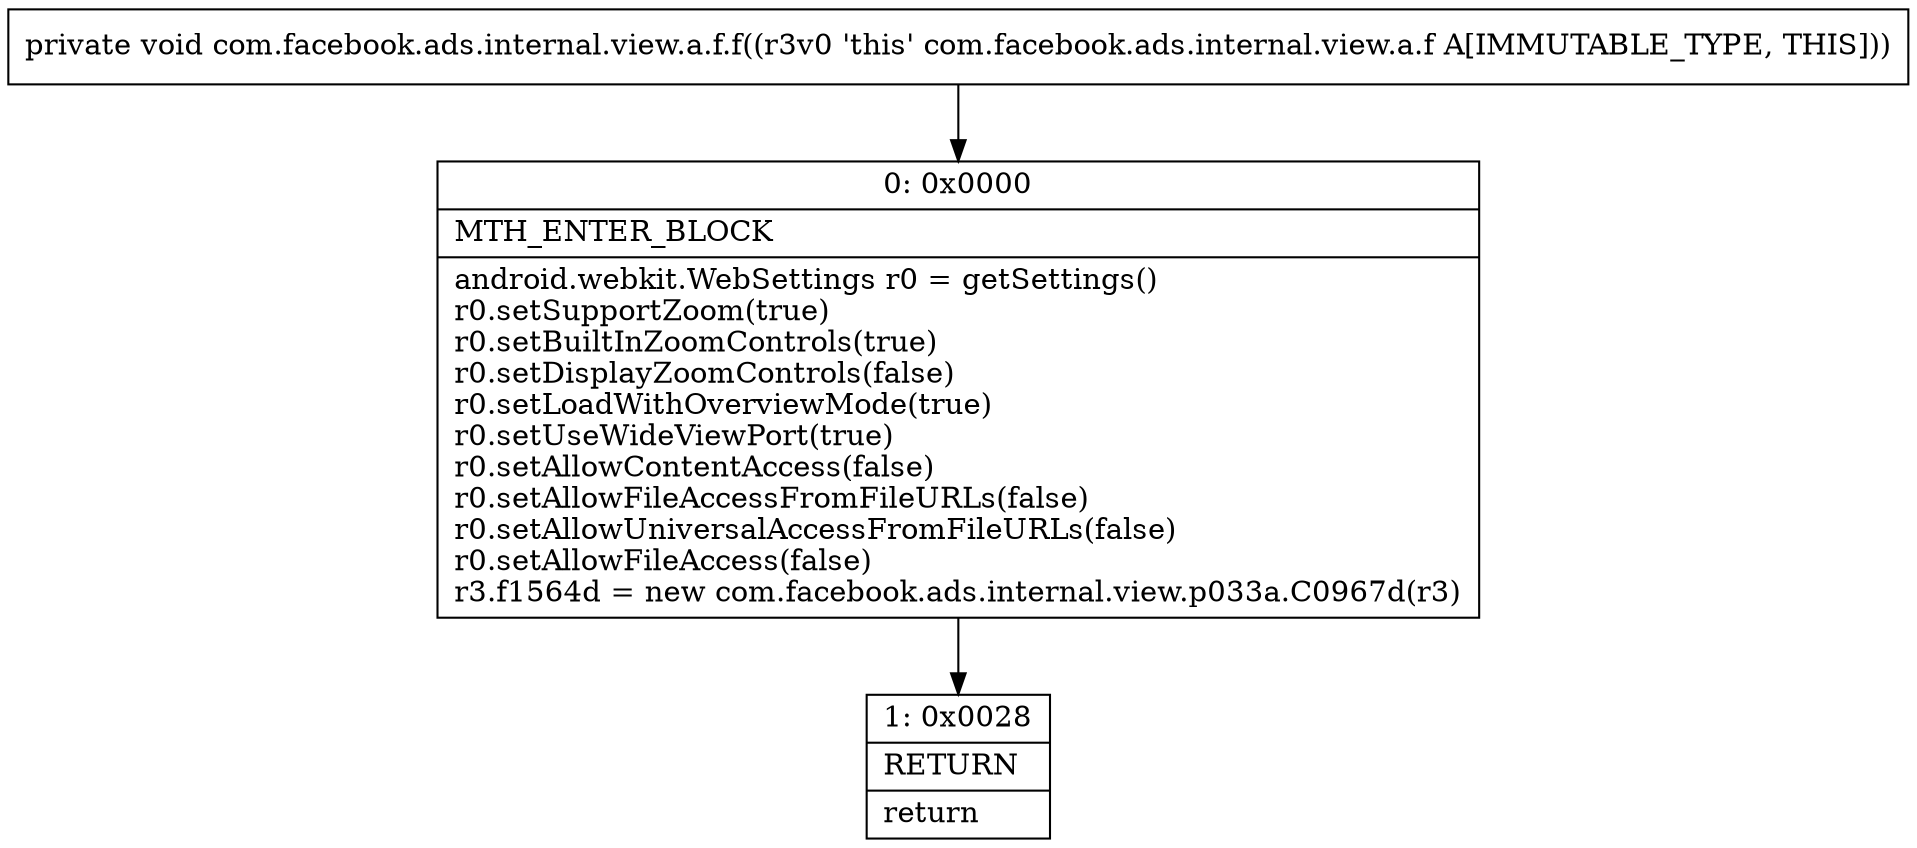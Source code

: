 digraph "CFG forcom.facebook.ads.internal.view.a.f.f()V" {
Node_0 [shape=record,label="{0\:\ 0x0000|MTH_ENTER_BLOCK\l|android.webkit.WebSettings r0 = getSettings()\lr0.setSupportZoom(true)\lr0.setBuiltInZoomControls(true)\lr0.setDisplayZoomControls(false)\lr0.setLoadWithOverviewMode(true)\lr0.setUseWideViewPort(true)\lr0.setAllowContentAccess(false)\lr0.setAllowFileAccessFromFileURLs(false)\lr0.setAllowUniversalAccessFromFileURLs(false)\lr0.setAllowFileAccess(false)\lr3.f1564d = new com.facebook.ads.internal.view.p033a.C0967d(r3)\l}"];
Node_1 [shape=record,label="{1\:\ 0x0028|RETURN\l|return\l}"];
MethodNode[shape=record,label="{private void com.facebook.ads.internal.view.a.f.f((r3v0 'this' com.facebook.ads.internal.view.a.f A[IMMUTABLE_TYPE, THIS])) }"];
MethodNode -> Node_0;
Node_0 -> Node_1;
}

